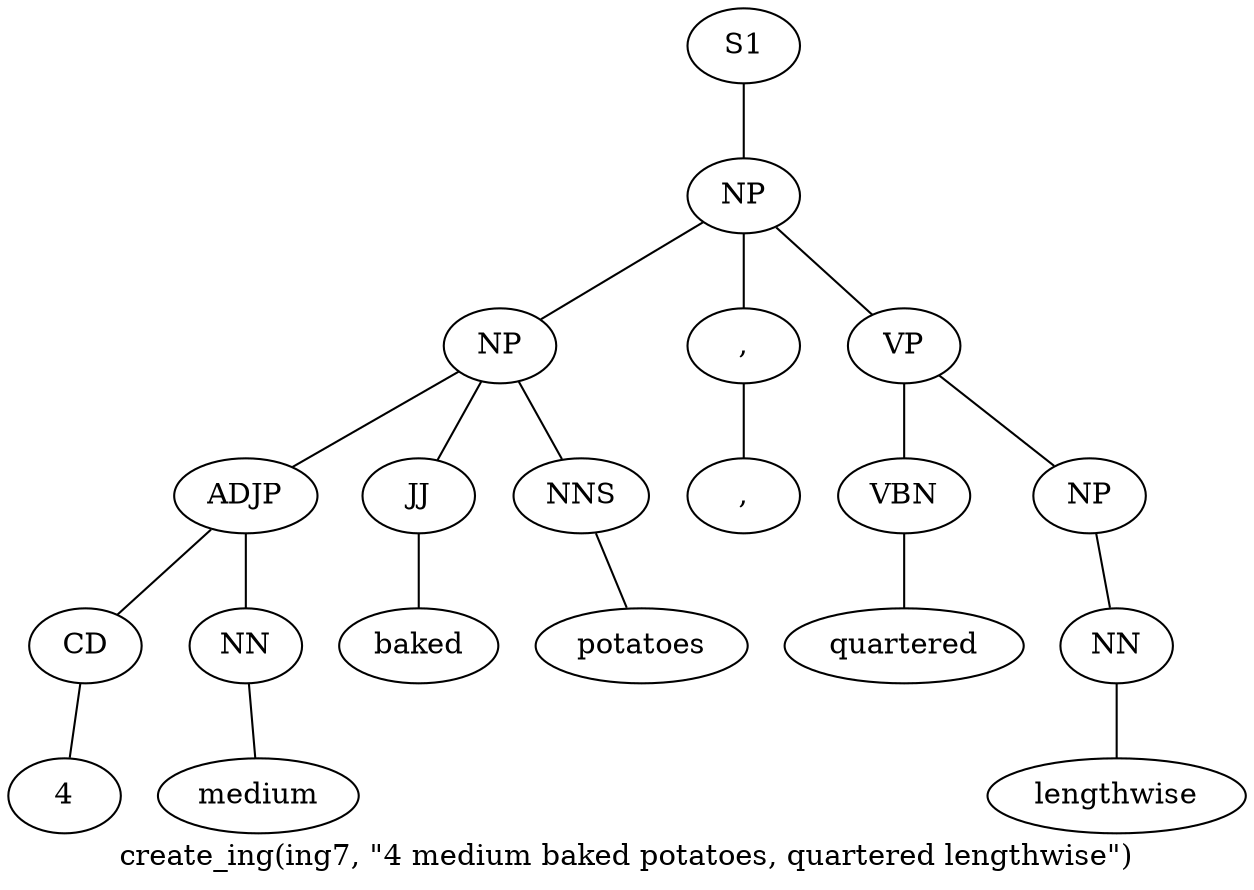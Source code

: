 graph SyntaxGraph {
	label = "create_ing(ing7, \"4 medium baked potatoes, quartered lengthwise\")";
	Node0 [label="S1"];
	Node1 [label="NP"];
	Node2 [label="NP"];
	Node3 [label="ADJP"];
	Node4 [label="CD"];
	Node5 [label="4"];
	Node6 [label="NN"];
	Node7 [label="medium"];
	Node8 [label="JJ"];
	Node9 [label="baked"];
	Node10 [label="NNS"];
	Node11 [label="potatoes"];
	Node12 [label=","];
	Node13 [label=","];
	Node14 [label="VP"];
	Node15 [label="VBN"];
	Node16 [label="quartered"];
	Node17 [label="NP"];
	Node18 [label="NN"];
	Node19 [label="lengthwise"];

	Node0 -- Node1;
	Node1 -- Node2;
	Node1 -- Node12;
	Node1 -- Node14;
	Node2 -- Node3;
	Node2 -- Node8;
	Node2 -- Node10;
	Node3 -- Node4;
	Node3 -- Node6;
	Node4 -- Node5;
	Node6 -- Node7;
	Node8 -- Node9;
	Node10 -- Node11;
	Node12 -- Node13;
	Node14 -- Node15;
	Node14 -- Node17;
	Node15 -- Node16;
	Node17 -- Node18;
	Node18 -- Node19;
}